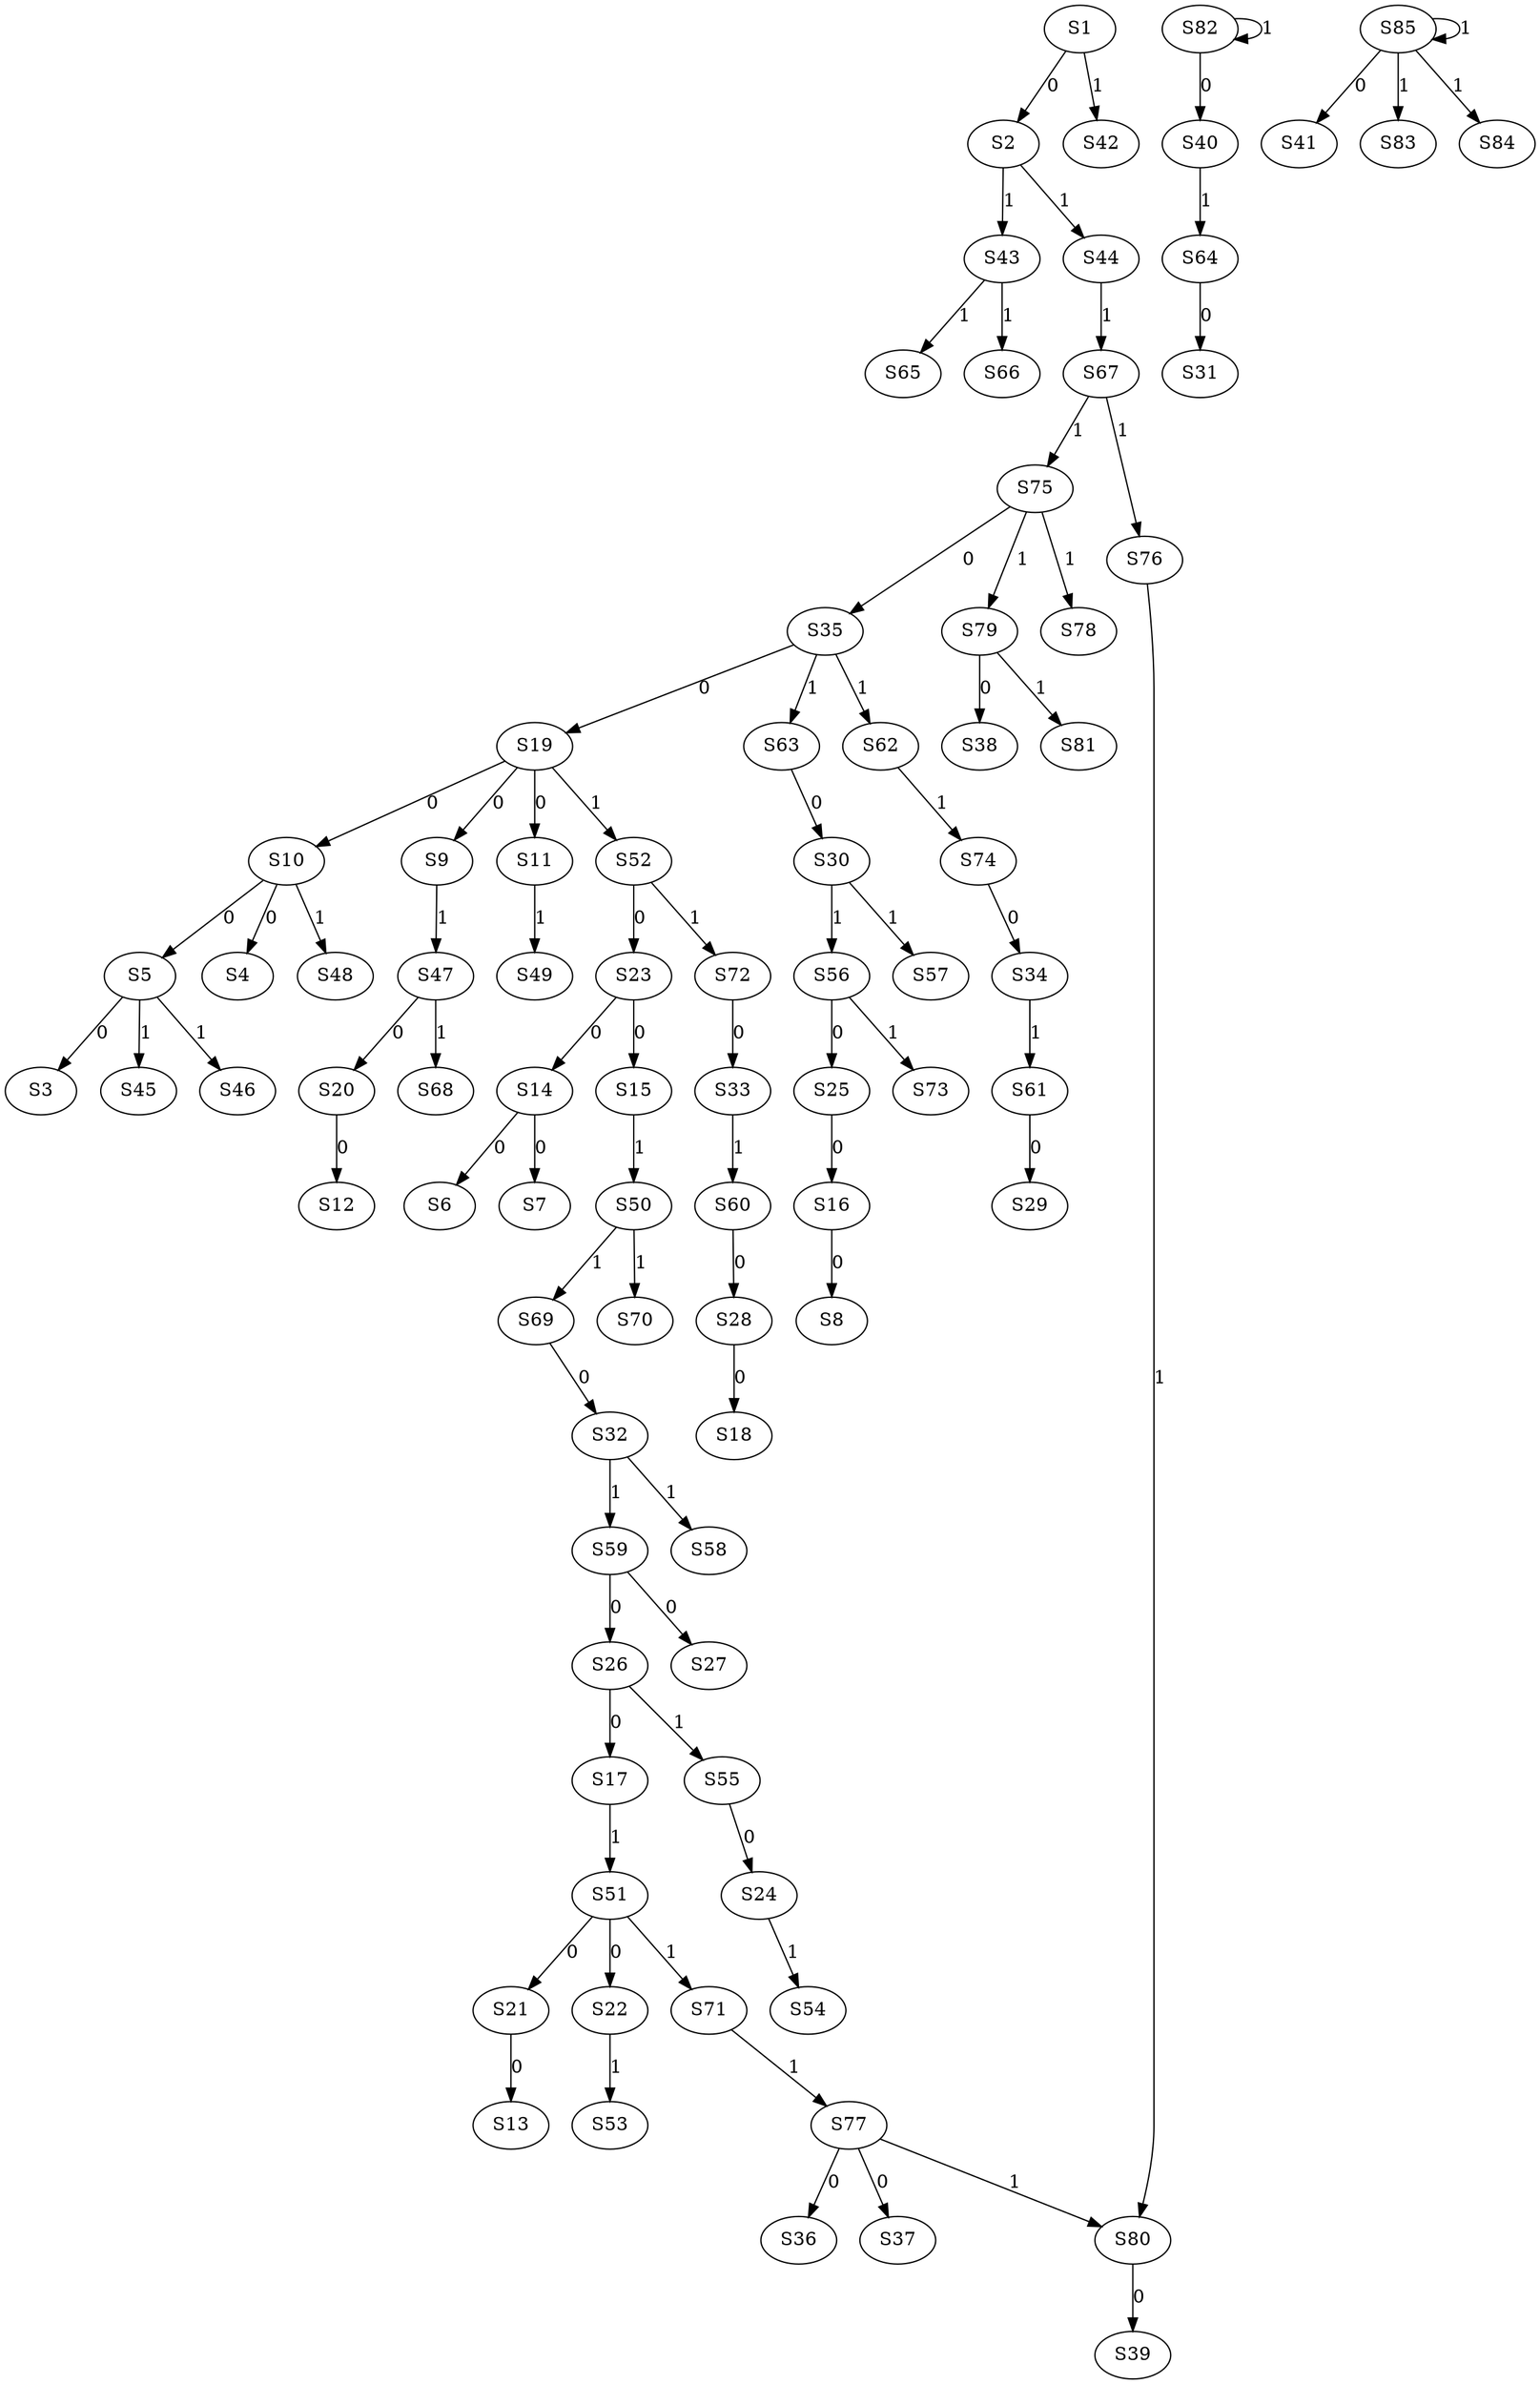 strict digraph {
	S1 -> S2 [ label = 0 ];
	S5 -> S3 [ label = 0 ];
	S10 -> S4 [ label = 0 ];
	S10 -> S5 [ label = 0 ];
	S14 -> S6 [ label = 0 ];
	S14 -> S7 [ label = 0 ];
	S16 -> S8 [ label = 0 ];
	S19 -> S9 [ label = 0 ];
	S19 -> S10 [ label = 0 ];
	S19 -> S11 [ label = 0 ];
	S20 -> S12 [ label = 0 ];
	S21 -> S13 [ label = 0 ];
	S23 -> S14 [ label = 0 ];
	S23 -> S15 [ label = 0 ];
	S25 -> S16 [ label = 0 ];
	S26 -> S17 [ label = 0 ];
	S28 -> S18 [ label = 0 ];
	S35 -> S19 [ label = 0 ];
	S47 -> S20 [ label = 0 ];
	S51 -> S21 [ label = 0 ];
	S51 -> S22 [ label = 0 ];
	S52 -> S23 [ label = 0 ];
	S55 -> S24 [ label = 0 ];
	S56 -> S25 [ label = 0 ];
	S59 -> S26 [ label = 0 ];
	S59 -> S27 [ label = 0 ];
	S60 -> S28 [ label = 0 ];
	S61 -> S29 [ label = 0 ];
	S63 -> S30 [ label = 0 ];
	S64 -> S31 [ label = 0 ];
	S69 -> S32 [ label = 0 ];
	S72 -> S33 [ label = 0 ];
	S74 -> S34 [ label = 0 ];
	S75 -> S35 [ label = 0 ];
	S77 -> S36 [ label = 0 ];
	S77 -> S37 [ label = 0 ];
	S79 -> S38 [ label = 0 ];
	S80 -> S39 [ label = 0 ];
	S82 -> S40 [ label = 0 ];
	S85 -> S41 [ label = 0 ];
	S1 -> S42 [ label = 1 ];
	S2 -> S43 [ label = 1 ];
	S2 -> S44 [ label = 1 ];
	S5 -> S45 [ label = 1 ];
	S5 -> S46 [ label = 1 ];
	S9 -> S47 [ label = 1 ];
	S10 -> S48 [ label = 1 ];
	S11 -> S49 [ label = 1 ];
	S15 -> S50 [ label = 1 ];
	S17 -> S51 [ label = 1 ];
	S19 -> S52 [ label = 1 ];
	S22 -> S53 [ label = 1 ];
	S24 -> S54 [ label = 1 ];
	S26 -> S55 [ label = 1 ];
	S30 -> S56 [ label = 1 ];
	S30 -> S57 [ label = 1 ];
	S32 -> S58 [ label = 1 ];
	S32 -> S59 [ label = 1 ];
	S33 -> S60 [ label = 1 ];
	S34 -> S61 [ label = 1 ];
	S35 -> S62 [ label = 1 ];
	S35 -> S63 [ label = 1 ];
	S40 -> S64 [ label = 1 ];
	S43 -> S65 [ label = 1 ];
	S43 -> S66 [ label = 1 ];
	S44 -> S67 [ label = 1 ];
	S47 -> S68 [ label = 1 ];
	S50 -> S69 [ label = 1 ];
	S50 -> S70 [ label = 1 ];
	S51 -> S71 [ label = 1 ];
	S52 -> S72 [ label = 1 ];
	S56 -> S73 [ label = 1 ];
	S62 -> S74 [ label = 1 ];
	S67 -> S75 [ label = 1 ];
	S67 -> S76 [ label = 1 ];
	S71 -> S77 [ label = 1 ];
	S75 -> S78 [ label = 1 ];
	S75 -> S79 [ label = 1 ];
	S77 -> S80 [ label = 1 ];
	S79 -> S81 [ label = 1 ];
	S82 -> S82 [ label = 1 ];
	S85 -> S83 [ label = 1 ];
	S85 -> S84 [ label = 1 ];
	S85 -> S85 [ label = 1 ];
	S76 -> S80 [ label = 1 ];
}